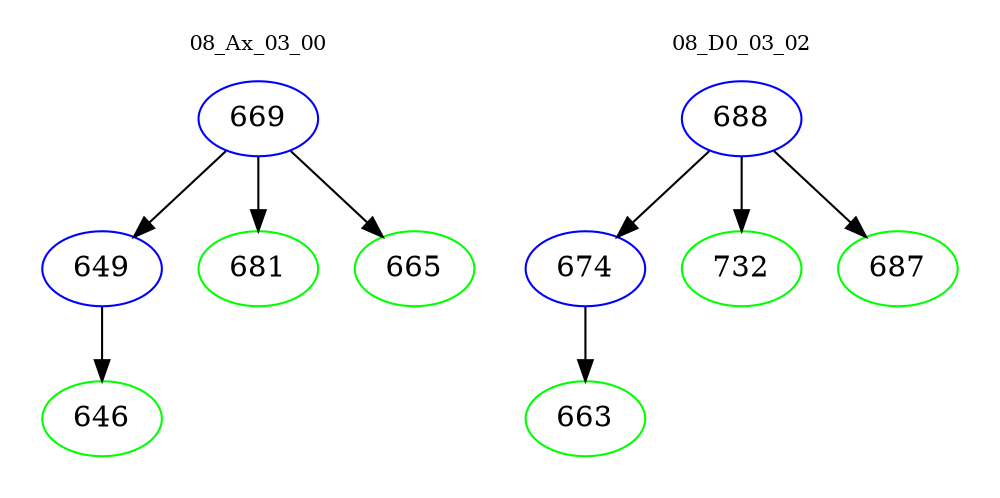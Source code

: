 digraph{
subgraph cluster_0 {
color = white
label = "08_Ax_03_00";
fontsize=10;
T0_669 [label="669", color="blue"]
T0_669 -> T0_649 [color="black"]
T0_649 [label="649", color="blue"]
T0_649 -> T0_646 [color="black"]
T0_646 [label="646", color="green"]
T0_669 -> T0_681 [color="black"]
T0_681 [label="681", color="green"]
T0_669 -> T0_665 [color="black"]
T0_665 [label="665", color="green"]
}
subgraph cluster_1 {
color = white
label = "08_D0_03_02";
fontsize=10;
T1_688 [label="688", color="blue"]
T1_688 -> T1_674 [color="black"]
T1_674 [label="674", color="blue"]
T1_674 -> T1_663 [color="black"]
T1_663 [label="663", color="green"]
T1_688 -> T1_732 [color="black"]
T1_732 [label="732", color="green"]
T1_688 -> T1_687 [color="black"]
T1_687 [label="687", color="green"]
}
}

